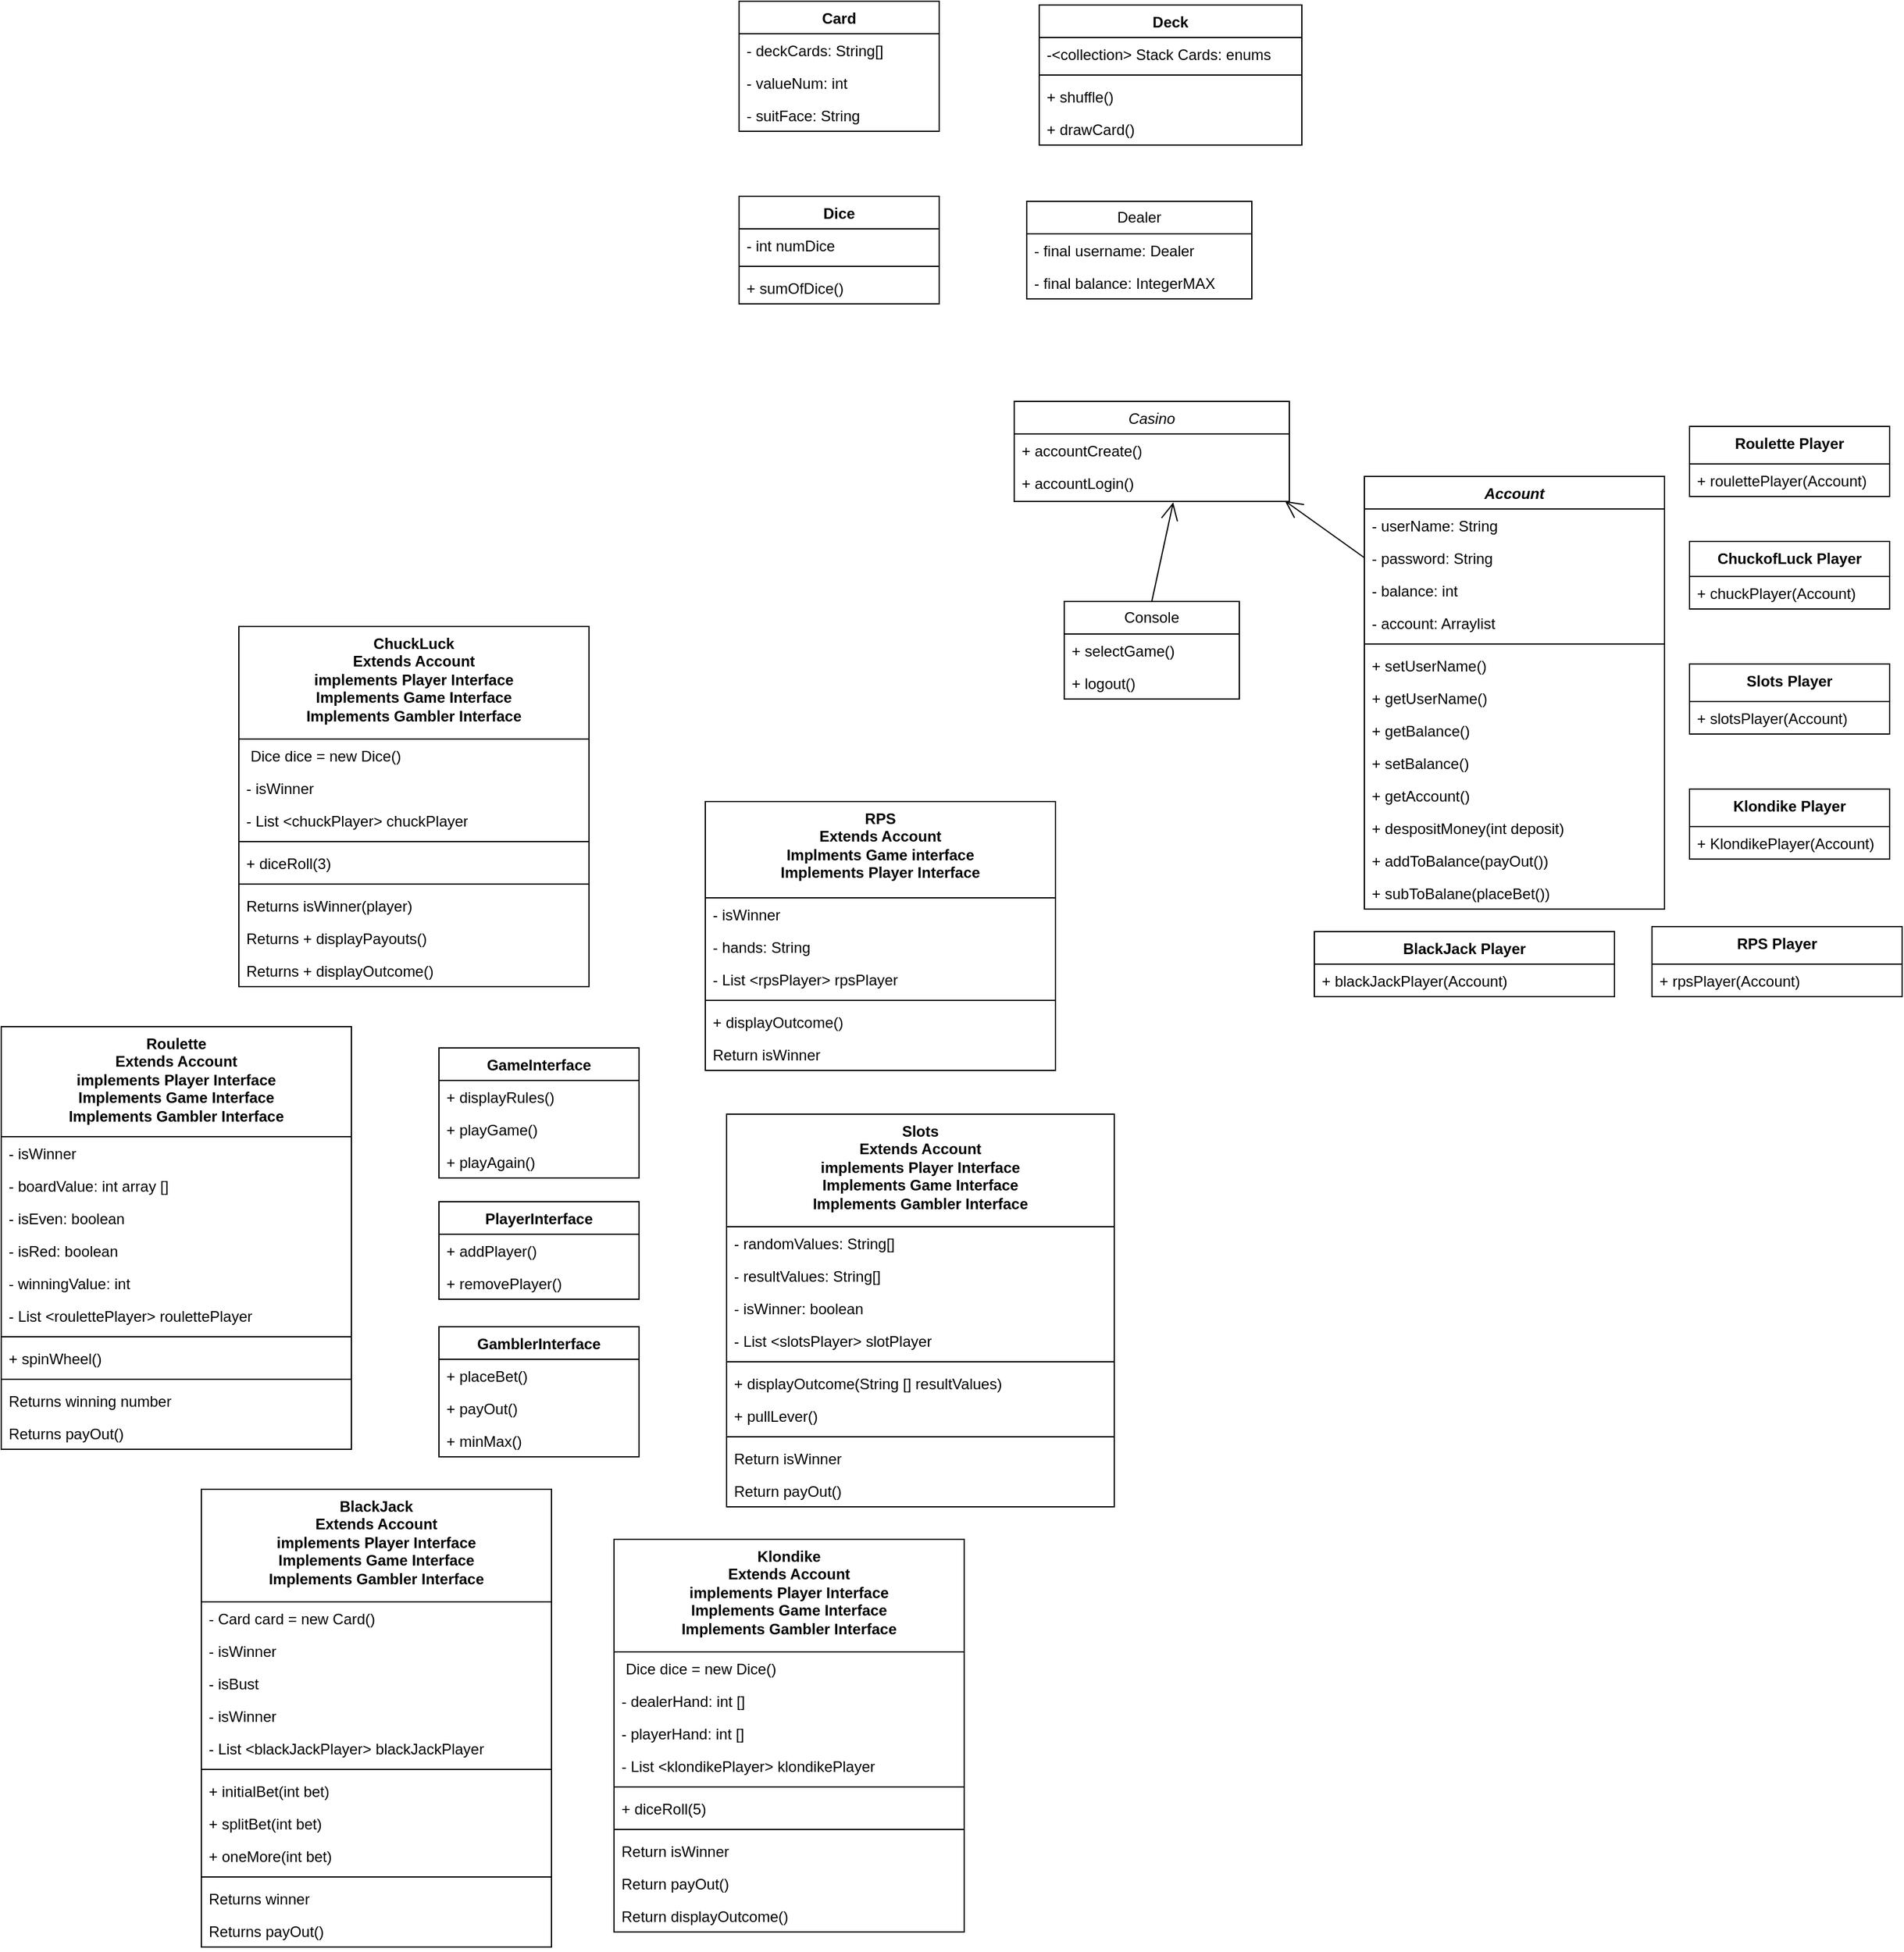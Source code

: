 <mxfile version="21.0.8" type="github">
  <diagram id="I1XcE-9HtQLq3ge9rlt2" name="Page-1">
    <mxGraphModel dx="2452" dy="1851" grid="1" gridSize="10" guides="1" tooltips="1" connect="1" arrows="1" fold="1" page="1" pageScale="1" pageWidth="827" pageHeight="1169" math="0" shadow="0">
      <root>
        <mxCell id="WIyWlLk6GJQsqaUBKTNV-0" />
        <mxCell id="WIyWlLk6GJQsqaUBKTNV-1" parent="WIyWlLk6GJQsqaUBKTNV-0" />
        <mxCell id="zkfFHV4jXpPFQw0GAbJ--0" value="Casino" style="swimlane;fontStyle=2;align=center;verticalAlign=top;childLayout=stackLayout;horizontal=1;startSize=26;horizontalStack=0;resizeParent=1;resizeLast=0;collapsible=1;marginBottom=0;rounded=0;shadow=0;strokeWidth=1;" parent="WIyWlLk6GJQsqaUBKTNV-1" vertex="1">
          <mxGeometry x="-580" y="-380" width="220" height="80" as="geometry">
            <mxRectangle x="230" y="140" width="160" height="26" as="alternateBounds" />
          </mxGeometry>
        </mxCell>
        <mxCell id="zkfFHV4jXpPFQw0GAbJ--1" value="+ accountCreate()" style="text;align=left;verticalAlign=top;spacingLeft=4;spacingRight=4;overflow=hidden;rotatable=0;points=[[0,0.5],[1,0.5]];portConstraint=eastwest;" parent="zkfFHV4jXpPFQw0GAbJ--0" vertex="1">
          <mxGeometry y="26" width="220" height="26" as="geometry" />
        </mxCell>
        <mxCell id="zkfFHV4jXpPFQw0GAbJ--2" value="+ accountLogin()" style="text;align=left;verticalAlign=top;spacingLeft=4;spacingRight=4;overflow=hidden;rotatable=0;points=[[0,0.5],[1,0.5]];portConstraint=eastwest;rounded=0;shadow=0;html=0;" parent="zkfFHV4jXpPFQw0GAbJ--0" vertex="1">
          <mxGeometry y="52" width="220" height="26" as="geometry" />
        </mxCell>
        <mxCell id="13QCqr6SBTLlew1oNA5X-10" value="GameInterface" style="swimlane;fontStyle=1;align=center;verticalAlign=top;childLayout=stackLayout;horizontal=1;startSize=26;horizontalStack=0;resizeParent=1;resizeParentMax=0;resizeLast=0;collapsible=1;marginBottom=0;whiteSpace=wrap;html=1;" parent="WIyWlLk6GJQsqaUBKTNV-1" vertex="1">
          <mxGeometry x="-1040" y="137" width="160" height="104" as="geometry" />
        </mxCell>
        <mxCell id="13QCqr6SBTLlew1oNA5X-26" value="+ displayRules()" style="text;strokeColor=none;fillColor=none;align=left;verticalAlign=top;spacingLeft=4;spacingRight=4;overflow=hidden;rotatable=0;points=[[0,0.5],[1,0.5]];portConstraint=eastwest;whiteSpace=wrap;html=1;" parent="13QCqr6SBTLlew1oNA5X-10" vertex="1">
          <mxGeometry y="26" width="160" height="26" as="geometry" />
        </mxCell>
        <mxCell id="13QCqr6SBTLlew1oNA5X-134" value="+ playGame()" style="text;strokeColor=none;fillColor=none;align=left;verticalAlign=top;spacingLeft=4;spacingRight=4;overflow=hidden;rotatable=0;points=[[0,0.5],[1,0.5]];portConstraint=eastwest;whiteSpace=wrap;html=1;" parent="13QCqr6SBTLlew1oNA5X-10" vertex="1">
          <mxGeometry y="52" width="160" height="26" as="geometry" />
        </mxCell>
        <mxCell id="8G9Kr7bCsbmnm-dw4KBg-13" value="+ playAgain()" style="text;strokeColor=none;fillColor=none;align=left;verticalAlign=top;spacingLeft=4;spacingRight=4;overflow=hidden;rotatable=0;points=[[0,0.5],[1,0.5]];portConstraint=eastwest;whiteSpace=wrap;html=1;" vertex="1" parent="13QCqr6SBTLlew1oNA5X-10">
          <mxGeometry y="78" width="160" height="26" as="geometry" />
        </mxCell>
        <mxCell id="13QCqr6SBTLlew1oNA5X-14" value="ChuckLuck&lt;br style=&quot;border-color: var(--border-color);&quot;&gt;Extends Account&lt;br style=&quot;border-color: var(--border-color);&quot;&gt;implements Player Interface&lt;br style=&quot;border-color: var(--border-color);&quot;&gt;Implements Game Interface&lt;br style=&quot;border-color: var(--border-color);&quot;&gt;Implements Gambler Interface" style="swimlane;fontStyle=1;align=center;verticalAlign=top;childLayout=stackLayout;horizontal=1;startSize=90;horizontalStack=0;resizeParent=1;resizeParentMax=0;resizeLast=0;collapsible=1;marginBottom=0;whiteSpace=wrap;html=1;" parent="WIyWlLk6GJQsqaUBKTNV-1" vertex="1">
          <mxGeometry x="-1200" y="-200" width="280" height="288" as="geometry" />
        </mxCell>
        <mxCell id="13QCqr6SBTLlew1oNA5X-15" value="&amp;nbsp;Dice dice = new Dice()" style="text;strokeColor=none;fillColor=none;align=left;verticalAlign=top;spacingLeft=4;spacingRight=4;overflow=hidden;rotatable=0;points=[[0,0.5],[1,0.5]];portConstraint=eastwest;whiteSpace=wrap;html=1;" parent="13QCqr6SBTLlew1oNA5X-14" vertex="1">
          <mxGeometry y="90" width="280" height="26" as="geometry" />
        </mxCell>
        <mxCell id="13QCqr6SBTLlew1oNA5X-138" value="- isWinner" style="text;strokeColor=none;fillColor=none;align=left;verticalAlign=top;spacingLeft=4;spacingRight=4;overflow=hidden;rotatable=0;points=[[0,0.5],[1,0.5]];portConstraint=eastwest;whiteSpace=wrap;html=1;" parent="13QCqr6SBTLlew1oNA5X-14" vertex="1">
          <mxGeometry y="116" width="280" height="26" as="geometry" />
        </mxCell>
        <mxCell id="8G9Kr7bCsbmnm-dw4KBg-11" value="- List &amp;lt;chuckPlayer&amp;gt; chuckPlayer" style="text;strokeColor=none;fillColor=none;align=left;verticalAlign=top;spacingLeft=4;spacingRight=4;overflow=hidden;rotatable=0;points=[[0,0.5],[1,0.5]];portConstraint=eastwest;whiteSpace=wrap;html=1;" vertex="1" parent="13QCqr6SBTLlew1oNA5X-14">
          <mxGeometry y="142" width="280" height="26" as="geometry" />
        </mxCell>
        <mxCell id="13QCqr6SBTLlew1oNA5X-16" value="" style="line;strokeWidth=1;fillColor=none;align=left;verticalAlign=middle;spacingTop=-1;spacingLeft=3;spacingRight=3;rotatable=0;labelPosition=right;points=[];portConstraint=eastwest;strokeColor=inherit;" parent="13QCqr6SBTLlew1oNA5X-14" vertex="1">
          <mxGeometry y="168" width="280" height="8" as="geometry" />
        </mxCell>
        <mxCell id="13QCqr6SBTLlew1oNA5X-89" value="+ diceRoll(3)" style="text;strokeColor=none;fillColor=none;align=left;verticalAlign=top;spacingLeft=4;spacingRight=4;overflow=hidden;rotatable=0;points=[[0,0.5],[1,0.5]];portConstraint=eastwest;whiteSpace=wrap;html=1;" parent="13QCqr6SBTLlew1oNA5X-14" vertex="1">
          <mxGeometry y="176" width="280" height="26" as="geometry" />
        </mxCell>
        <mxCell id="gk3prSJLdi4CNW6tawGF-6" value="" style="line;strokeWidth=1;fillColor=none;align=left;verticalAlign=middle;spacingTop=-1;spacingLeft=3;spacingRight=3;rotatable=0;labelPosition=right;points=[];portConstraint=eastwest;strokeColor=inherit;" parent="13QCqr6SBTLlew1oNA5X-14" vertex="1">
          <mxGeometry y="202" width="280" height="8" as="geometry" />
        </mxCell>
        <mxCell id="gk3prSJLdi4CNW6tawGF-4" value="Returns isWinner(player)" style="text;strokeColor=none;fillColor=none;align=left;verticalAlign=top;spacingLeft=4;spacingRight=4;overflow=hidden;rotatable=0;points=[[0,0.5],[1,0.5]];portConstraint=eastwest;whiteSpace=wrap;html=1;" parent="13QCqr6SBTLlew1oNA5X-14" vertex="1">
          <mxGeometry y="210" width="280" height="26" as="geometry" />
        </mxCell>
        <mxCell id="gk3prSJLdi4CNW6tawGF-7" value="Returns&amp;nbsp;+ displayPayouts()" style="text;strokeColor=none;fillColor=none;align=left;verticalAlign=top;spacingLeft=4;spacingRight=4;overflow=hidden;rotatable=0;points=[[0,0.5],[1,0.5]];portConstraint=eastwest;whiteSpace=wrap;html=1;" parent="13QCqr6SBTLlew1oNA5X-14" vertex="1">
          <mxGeometry y="236" width="280" height="26" as="geometry" />
        </mxCell>
        <mxCell id="13QCqr6SBTLlew1oNA5X-34" value="Returns + displayOutcome()" style="text;strokeColor=none;fillColor=none;align=left;verticalAlign=top;spacingLeft=4;spacingRight=4;overflow=hidden;rotatable=0;points=[[0,0.5],[1,0.5]];portConstraint=eastwest;whiteSpace=wrap;html=1;" parent="13QCqr6SBTLlew1oNA5X-14" vertex="1">
          <mxGeometry y="262" width="280" height="26" as="geometry" />
        </mxCell>
        <mxCell id="13QCqr6SBTLlew1oNA5X-18" value="&lt;i&gt;Account&lt;/i&gt;" style="swimlane;fontStyle=1;align=center;verticalAlign=top;childLayout=stackLayout;horizontal=1;startSize=26;horizontalStack=0;resizeParent=1;resizeParentMax=0;resizeLast=0;collapsible=1;marginBottom=0;whiteSpace=wrap;html=1;" parent="WIyWlLk6GJQsqaUBKTNV-1" vertex="1">
          <mxGeometry x="-300" y="-320" width="240" height="346" as="geometry" />
        </mxCell>
        <mxCell id="13QCqr6SBTLlew1oNA5X-19" value="- userName: String" style="text;strokeColor=none;fillColor=none;align=left;verticalAlign=top;spacingLeft=4;spacingRight=4;overflow=hidden;rotatable=0;points=[[0,0.5],[1,0.5]];portConstraint=eastwest;whiteSpace=wrap;html=1;" parent="13QCqr6SBTLlew1oNA5X-18" vertex="1">
          <mxGeometry y="26" width="240" height="26" as="geometry" />
        </mxCell>
        <mxCell id="13QCqr6SBTLlew1oNA5X-107" value="- password: String" style="text;strokeColor=none;fillColor=none;align=left;verticalAlign=top;spacingLeft=4;spacingRight=4;overflow=hidden;rotatable=0;points=[[0,0.5],[1,0.5]];portConstraint=eastwest;whiteSpace=wrap;html=1;" parent="13QCqr6SBTLlew1oNA5X-18" vertex="1">
          <mxGeometry y="52" width="240" height="26" as="geometry" />
        </mxCell>
        <mxCell id="13QCqr6SBTLlew1oNA5X-108" value="- balance: int" style="text;strokeColor=none;fillColor=none;align=left;verticalAlign=top;spacingLeft=4;spacingRight=4;overflow=hidden;rotatable=0;points=[[0,0.5],[1,0.5]];portConstraint=eastwest;whiteSpace=wrap;html=1;" parent="13QCqr6SBTLlew1oNA5X-18" vertex="1">
          <mxGeometry y="78" width="240" height="26" as="geometry" />
        </mxCell>
        <mxCell id="8G9Kr7bCsbmnm-dw4KBg-0" value="- account: Arraylist" style="text;strokeColor=none;fillColor=none;align=left;verticalAlign=top;spacingLeft=4;spacingRight=4;overflow=hidden;rotatable=0;points=[[0,0.5],[1,0.5]];portConstraint=eastwest;whiteSpace=wrap;html=1;" vertex="1" parent="13QCqr6SBTLlew1oNA5X-18">
          <mxGeometry y="104" width="240" height="26" as="geometry" />
        </mxCell>
        <mxCell id="13QCqr6SBTLlew1oNA5X-20" value="" style="line;strokeWidth=1;fillColor=none;align=left;verticalAlign=middle;spacingTop=-1;spacingLeft=3;spacingRight=3;rotatable=0;labelPosition=right;points=[];portConstraint=eastwest;strokeColor=inherit;" parent="13QCqr6SBTLlew1oNA5X-18" vertex="1">
          <mxGeometry y="130" width="240" height="8" as="geometry" />
        </mxCell>
        <mxCell id="13QCqr6SBTLlew1oNA5X-109" value="+ setUserName()" style="text;strokeColor=none;fillColor=none;align=left;verticalAlign=top;spacingLeft=4;spacingRight=4;overflow=hidden;rotatable=0;points=[[0,0.5],[1,0.5]];portConstraint=eastwest;whiteSpace=wrap;html=1;" parent="13QCqr6SBTLlew1oNA5X-18" vertex="1">
          <mxGeometry y="138" width="240" height="26" as="geometry" />
        </mxCell>
        <mxCell id="13QCqr6SBTLlew1oNA5X-21" value="+ getUserName()" style="text;strokeColor=none;fillColor=none;align=left;verticalAlign=top;spacingLeft=4;spacingRight=4;overflow=hidden;rotatable=0;points=[[0,0.5],[1,0.5]];portConstraint=eastwest;whiteSpace=wrap;html=1;" parent="13QCqr6SBTLlew1oNA5X-18" vertex="1">
          <mxGeometry y="164" width="240" height="26" as="geometry" />
        </mxCell>
        <mxCell id="13QCqr6SBTLlew1oNA5X-113" value="+ getBalance()" style="text;strokeColor=none;fillColor=none;align=left;verticalAlign=top;spacingLeft=4;spacingRight=4;overflow=hidden;rotatable=0;points=[[0,0.5],[1,0.5]];portConstraint=eastwest;whiteSpace=wrap;html=1;" parent="13QCqr6SBTLlew1oNA5X-18" vertex="1">
          <mxGeometry y="190" width="240" height="26" as="geometry" />
        </mxCell>
        <mxCell id="13QCqr6SBTLlew1oNA5X-115" value="+ setBalance()" style="text;strokeColor=none;fillColor=none;align=left;verticalAlign=top;spacingLeft=4;spacingRight=4;overflow=hidden;rotatable=0;points=[[0,0.5],[1,0.5]];portConstraint=eastwest;whiteSpace=wrap;html=1;" parent="13QCqr6SBTLlew1oNA5X-18" vertex="1">
          <mxGeometry y="216" width="240" height="26" as="geometry" />
        </mxCell>
        <mxCell id="gk3prSJLdi4CNW6tawGF-5" value="+ getAccount()" style="text;strokeColor=none;fillColor=none;align=left;verticalAlign=top;spacingLeft=4;spacingRight=4;overflow=hidden;rotatable=0;points=[[0,0.5],[1,0.5]];portConstraint=eastwest;whiteSpace=wrap;html=1;" parent="13QCqr6SBTLlew1oNA5X-18" vertex="1">
          <mxGeometry y="242" width="240" height="26" as="geometry" />
        </mxCell>
        <mxCell id="13QCqr6SBTLlew1oNA5X-118" value="+ despositMoney(int deposit)" style="text;strokeColor=none;fillColor=none;align=left;verticalAlign=top;spacingLeft=4;spacingRight=4;overflow=hidden;rotatable=0;points=[[0,0.5],[1,0.5]];portConstraint=eastwest;whiteSpace=wrap;html=1;" parent="13QCqr6SBTLlew1oNA5X-18" vertex="1">
          <mxGeometry y="268" width="240" height="26" as="geometry" />
        </mxCell>
        <mxCell id="gk3prSJLdi4CNW6tawGF-47" value="+ addToBalance(payOut())" style="text;strokeColor=none;fillColor=none;align=left;verticalAlign=top;spacingLeft=4;spacingRight=4;overflow=hidden;rotatable=0;points=[[0,0.5],[1,0.5]];portConstraint=eastwest;whiteSpace=wrap;html=1;" parent="13QCqr6SBTLlew1oNA5X-18" vertex="1">
          <mxGeometry y="294" width="240" height="26" as="geometry" />
        </mxCell>
        <mxCell id="gk3prSJLdi4CNW6tawGF-48" value="+ subToBalane(placeBet())" style="text;strokeColor=none;fillColor=none;align=left;verticalAlign=top;spacingLeft=4;spacingRight=4;overflow=hidden;rotatable=0;points=[[0,0.5],[1,0.5]];portConstraint=eastwest;whiteSpace=wrap;html=1;" parent="13QCqr6SBTLlew1oNA5X-18" vertex="1">
          <mxGeometry y="320" width="240" height="26" as="geometry" />
        </mxCell>
        <mxCell id="13QCqr6SBTLlew1oNA5X-36" value="Roulette&lt;br style=&quot;border-color: var(--border-color);&quot;&gt;Extends Account&lt;br style=&quot;border-color: var(--border-color);&quot;&gt;implements Player Interface&lt;br style=&quot;border-color: var(--border-color);&quot;&gt;Implements Game Interface&lt;br style=&quot;border-color: var(--border-color);&quot;&gt;Implements Gambler Interface" style="swimlane;fontStyle=1;align=center;verticalAlign=top;childLayout=stackLayout;horizontal=1;startSize=88;horizontalStack=0;resizeParent=1;resizeParentMax=0;resizeLast=0;collapsible=1;marginBottom=0;whiteSpace=wrap;html=1;" parent="WIyWlLk6GJQsqaUBKTNV-1" vertex="1">
          <mxGeometry x="-1390" y="120" width="280" height="338" as="geometry" />
        </mxCell>
        <mxCell id="13QCqr6SBTLlew1oNA5X-37" value="- isWinner" style="text;strokeColor=none;fillColor=none;align=left;verticalAlign=top;spacingLeft=4;spacingRight=4;overflow=hidden;rotatable=0;points=[[0,0.5],[1,0.5]];portConstraint=eastwest;whiteSpace=wrap;html=1;" parent="13QCqr6SBTLlew1oNA5X-36" vertex="1">
          <mxGeometry y="88" width="280" height="26" as="geometry" />
        </mxCell>
        <mxCell id="gk3prSJLdi4CNW6tawGF-18" value="- boardValue: int array []" style="text;strokeColor=none;fillColor=none;align=left;verticalAlign=top;spacingLeft=4;spacingRight=4;overflow=hidden;rotatable=0;points=[[0,0.5],[1,0.5]];portConstraint=eastwest;whiteSpace=wrap;html=1;" parent="13QCqr6SBTLlew1oNA5X-36" vertex="1">
          <mxGeometry y="114" width="280" height="26" as="geometry" />
        </mxCell>
        <mxCell id="gk3prSJLdi4CNW6tawGF-20" value="- isEven: boolean" style="text;strokeColor=none;fillColor=none;align=left;verticalAlign=top;spacingLeft=4;spacingRight=4;overflow=hidden;rotatable=0;points=[[0,0.5],[1,0.5]];portConstraint=eastwest;whiteSpace=wrap;html=1;" parent="13QCqr6SBTLlew1oNA5X-36" vertex="1">
          <mxGeometry y="140" width="280" height="26" as="geometry" />
        </mxCell>
        <mxCell id="gk3prSJLdi4CNW6tawGF-21" value="- isRed: boolean" style="text;strokeColor=none;fillColor=none;align=left;verticalAlign=top;spacingLeft=4;spacingRight=4;overflow=hidden;rotatable=0;points=[[0,0.5],[1,0.5]];portConstraint=eastwest;whiteSpace=wrap;html=1;" parent="13QCqr6SBTLlew1oNA5X-36" vertex="1">
          <mxGeometry y="166" width="280" height="26" as="geometry" />
        </mxCell>
        <mxCell id="gk3prSJLdi4CNW6tawGF-24" value="- winningValue: int" style="text;strokeColor=none;fillColor=none;align=left;verticalAlign=top;spacingLeft=4;spacingRight=4;overflow=hidden;rotatable=0;points=[[0,0.5],[1,0.5]];portConstraint=eastwest;whiteSpace=wrap;html=1;" parent="13QCqr6SBTLlew1oNA5X-36" vertex="1">
          <mxGeometry y="192" width="280" height="26" as="geometry" />
        </mxCell>
        <mxCell id="8G9Kr7bCsbmnm-dw4KBg-10" value="- List &amp;lt;roulettePlayer&amp;gt; roulettePlayer" style="text;strokeColor=none;fillColor=none;align=left;verticalAlign=top;spacingLeft=4;spacingRight=4;overflow=hidden;rotatable=0;points=[[0,0.5],[1,0.5]];portConstraint=eastwest;whiteSpace=wrap;html=1;" vertex="1" parent="13QCqr6SBTLlew1oNA5X-36">
          <mxGeometry y="218" width="280" height="26" as="geometry" />
        </mxCell>
        <mxCell id="13QCqr6SBTLlew1oNA5X-38" value="" style="line;strokeWidth=1;fillColor=none;align=left;verticalAlign=middle;spacingTop=-1;spacingLeft=3;spacingRight=3;rotatable=0;labelPosition=right;points=[];portConstraint=eastwest;strokeColor=inherit;" parent="13QCqr6SBTLlew1oNA5X-36" vertex="1">
          <mxGeometry y="244" width="280" height="8" as="geometry" />
        </mxCell>
        <mxCell id="13QCqr6SBTLlew1oNA5X-43" value="+ spinWheel()" style="text;strokeColor=none;fillColor=none;align=left;verticalAlign=top;spacingLeft=4;spacingRight=4;overflow=hidden;rotatable=0;points=[[0,0.5],[1,0.5]];portConstraint=eastwest;whiteSpace=wrap;html=1;" parent="13QCqr6SBTLlew1oNA5X-36" vertex="1">
          <mxGeometry y="252" width="280" height="26" as="geometry" />
        </mxCell>
        <mxCell id="gk3prSJLdi4CNW6tawGF-25" value="" style="line;strokeWidth=1;fillColor=none;align=left;verticalAlign=middle;spacingTop=-1;spacingLeft=3;spacingRight=3;rotatable=0;labelPosition=right;points=[];portConstraint=eastwest;strokeColor=inherit;" parent="13QCqr6SBTLlew1oNA5X-36" vertex="1">
          <mxGeometry y="278" width="280" height="8" as="geometry" />
        </mxCell>
        <mxCell id="gk3prSJLdi4CNW6tawGF-26" value="Returns winning number" style="text;strokeColor=none;fillColor=none;align=left;verticalAlign=top;spacingLeft=4;spacingRight=4;overflow=hidden;rotatable=0;points=[[0,0.5],[1,0.5]];portConstraint=eastwest;whiteSpace=wrap;html=1;" parent="13QCqr6SBTLlew1oNA5X-36" vertex="1">
          <mxGeometry y="286" width="280" height="26" as="geometry" />
        </mxCell>
        <mxCell id="gk3prSJLdi4CNW6tawGF-27" value="Returns payOut()" style="text;strokeColor=none;fillColor=none;align=left;verticalAlign=top;spacingLeft=4;spacingRight=4;overflow=hidden;rotatable=0;points=[[0,0.5],[1,0.5]];portConstraint=eastwest;whiteSpace=wrap;html=1;" parent="13QCqr6SBTLlew1oNA5X-36" vertex="1">
          <mxGeometry y="312" width="280" height="26" as="geometry" />
        </mxCell>
        <mxCell id="13QCqr6SBTLlew1oNA5X-44" value="BlackJack&lt;br style=&quot;border-color: var(--border-color);&quot;&gt;Extends Account&lt;br style=&quot;border-color: var(--border-color);&quot;&gt;implements Player Interface&lt;br style=&quot;border-color: var(--border-color);&quot;&gt;Implements Game Interface&lt;br style=&quot;border-color: var(--border-color);&quot;&gt;Implements Gambler Interface" style="swimlane;fontStyle=1;align=center;verticalAlign=top;childLayout=stackLayout;horizontal=1;startSize=90;horizontalStack=0;resizeParent=1;resizeParentMax=0;resizeLast=0;collapsible=1;marginBottom=0;whiteSpace=wrap;html=1;" parent="WIyWlLk6GJQsqaUBKTNV-1" vertex="1">
          <mxGeometry x="-1230" y="490" width="280" height="366" as="geometry" />
        </mxCell>
        <mxCell id="13QCqr6SBTLlew1oNA5X-45" value="- Card card = new Card()" style="text;strokeColor=none;fillColor=none;align=left;verticalAlign=top;spacingLeft=4;spacingRight=4;overflow=hidden;rotatable=0;points=[[0,0.5],[1,0.5]];portConstraint=eastwest;whiteSpace=wrap;html=1;" parent="13QCqr6SBTLlew1oNA5X-44" vertex="1">
          <mxGeometry y="90" width="280" height="26" as="geometry" />
        </mxCell>
        <mxCell id="13QCqr6SBTLlew1oNA5X-135" value="- isWinner" style="text;strokeColor=none;fillColor=none;align=left;verticalAlign=top;spacingLeft=4;spacingRight=4;overflow=hidden;rotatable=0;points=[[0,0.5],[1,0.5]];portConstraint=eastwest;whiteSpace=wrap;html=1;" parent="13QCqr6SBTLlew1oNA5X-44" vertex="1">
          <mxGeometry y="116" width="280" height="26" as="geometry" />
        </mxCell>
        <mxCell id="gk3prSJLdi4CNW6tawGF-33" value="- isBust" style="text;strokeColor=none;fillColor=none;align=left;verticalAlign=top;spacingLeft=4;spacingRight=4;overflow=hidden;rotatable=0;points=[[0,0.5],[1,0.5]];portConstraint=eastwest;whiteSpace=wrap;html=1;" parent="13QCqr6SBTLlew1oNA5X-44" vertex="1">
          <mxGeometry y="142" width="280" height="26" as="geometry" />
        </mxCell>
        <mxCell id="gk3prSJLdi4CNW6tawGF-34" value="- isWinner" style="text;strokeColor=none;fillColor=none;align=left;verticalAlign=top;spacingLeft=4;spacingRight=4;overflow=hidden;rotatable=0;points=[[0,0.5],[1,0.5]];portConstraint=eastwest;whiteSpace=wrap;html=1;" parent="13QCqr6SBTLlew1oNA5X-44" vertex="1">
          <mxGeometry y="168" width="280" height="26" as="geometry" />
        </mxCell>
        <mxCell id="8G9Kr7bCsbmnm-dw4KBg-9" value="- List &amp;lt;blackJackPlayer&amp;gt; blackJackPlayer" style="text;strokeColor=none;fillColor=none;align=left;verticalAlign=top;spacingLeft=4;spacingRight=4;overflow=hidden;rotatable=0;points=[[0,0.5],[1,0.5]];portConstraint=eastwest;whiteSpace=wrap;html=1;" vertex="1" parent="13QCqr6SBTLlew1oNA5X-44">
          <mxGeometry y="194" width="280" height="26" as="geometry" />
        </mxCell>
        <mxCell id="13QCqr6SBTLlew1oNA5X-46" value="" style="line;strokeWidth=1;fillColor=none;align=left;verticalAlign=middle;spacingTop=-1;spacingLeft=3;spacingRight=3;rotatable=0;labelPosition=right;points=[];portConstraint=eastwest;strokeColor=inherit;" parent="13QCqr6SBTLlew1oNA5X-44" vertex="1">
          <mxGeometry y="220" width="280" height="8" as="geometry" />
        </mxCell>
        <mxCell id="13QCqr6SBTLlew1oNA5X-51" value="+ initialBet(int bet)" style="text;strokeColor=none;fillColor=none;align=left;verticalAlign=top;spacingLeft=4;spacingRight=4;overflow=hidden;rotatable=0;points=[[0,0.5],[1,0.5]];portConstraint=eastwest;whiteSpace=wrap;html=1;" parent="13QCqr6SBTLlew1oNA5X-44" vertex="1">
          <mxGeometry y="228" width="280" height="26" as="geometry" />
        </mxCell>
        <mxCell id="13QCqr6SBTLlew1oNA5X-136" value="+ splitBet(int bet)" style="text;strokeColor=none;fillColor=none;align=left;verticalAlign=top;spacingLeft=4;spacingRight=4;overflow=hidden;rotatable=0;points=[[0,0.5],[1,0.5]];portConstraint=eastwest;whiteSpace=wrap;html=1;" parent="13QCqr6SBTLlew1oNA5X-44" vertex="1">
          <mxGeometry y="254" width="280" height="26" as="geometry" />
        </mxCell>
        <mxCell id="13QCqr6SBTLlew1oNA5X-137" value="+ oneMore(int bet)" style="text;strokeColor=none;fillColor=none;align=left;verticalAlign=top;spacingLeft=4;spacingRight=4;overflow=hidden;rotatable=0;points=[[0,0.5],[1,0.5]];portConstraint=eastwest;whiteSpace=wrap;html=1;" parent="13QCqr6SBTLlew1oNA5X-44" vertex="1">
          <mxGeometry y="280" width="280" height="26" as="geometry" />
        </mxCell>
        <mxCell id="gk3prSJLdi4CNW6tawGF-32" value="" style="line;strokeWidth=1;fillColor=none;align=left;verticalAlign=middle;spacingTop=-1;spacingLeft=3;spacingRight=3;rotatable=0;labelPosition=right;points=[];portConstraint=eastwest;strokeColor=inherit;" parent="13QCqr6SBTLlew1oNA5X-44" vertex="1">
          <mxGeometry y="306" width="280" height="8" as="geometry" />
        </mxCell>
        <mxCell id="gk3prSJLdi4CNW6tawGF-31" value="Returns winner" style="text;strokeColor=none;fillColor=none;align=left;verticalAlign=top;spacingLeft=4;spacingRight=4;overflow=hidden;rotatable=0;points=[[0,0.5],[1,0.5]];portConstraint=eastwest;whiteSpace=wrap;html=1;" parent="13QCqr6SBTLlew1oNA5X-44" vertex="1">
          <mxGeometry y="314" width="280" height="26" as="geometry" />
        </mxCell>
        <mxCell id="gk3prSJLdi4CNW6tawGF-42" value="Returns payOut()" style="text;strokeColor=none;fillColor=none;align=left;verticalAlign=top;spacingLeft=4;spacingRight=4;overflow=hidden;rotatable=0;points=[[0,0.5],[1,0.5]];portConstraint=eastwest;whiteSpace=wrap;html=1;" parent="13QCqr6SBTLlew1oNA5X-44" vertex="1">
          <mxGeometry y="340" width="280" height="26" as="geometry" />
        </mxCell>
        <mxCell id="13QCqr6SBTLlew1oNA5X-52" value="Slots&lt;br&gt;Extends Account&lt;br&gt;implements Player Interface&lt;br&gt;Implements Game Interface&lt;br&gt;Implements Gambler Interface" style="swimlane;fontStyle=1;align=center;verticalAlign=top;childLayout=stackLayout;horizontal=1;startSize=90;horizontalStack=0;resizeParent=1;resizeParentMax=0;resizeLast=0;collapsible=1;marginBottom=0;whiteSpace=wrap;html=1;" parent="WIyWlLk6GJQsqaUBKTNV-1" vertex="1">
          <mxGeometry x="-810" y="190" width="310" height="314" as="geometry" />
        </mxCell>
        <mxCell id="13QCqr6SBTLlew1oNA5X-53" value="- randomValues: String[]" style="text;strokeColor=none;fillColor=none;align=left;verticalAlign=top;spacingLeft=4;spacingRight=4;overflow=hidden;rotatable=0;points=[[0,0.5],[1,0.5]];portConstraint=eastwest;whiteSpace=wrap;html=1;" parent="13QCqr6SBTLlew1oNA5X-52" vertex="1">
          <mxGeometry y="90" width="310" height="26" as="geometry" />
        </mxCell>
        <mxCell id="13QCqr6SBTLlew1oNA5X-76" value="- resultValues: String[]" style="text;strokeColor=none;fillColor=none;align=left;verticalAlign=top;spacingLeft=4;spacingRight=4;overflow=hidden;rotatable=0;points=[[0,0.5],[1,0.5]];portConstraint=eastwest;whiteSpace=wrap;html=1;" parent="13QCqr6SBTLlew1oNA5X-52" vertex="1">
          <mxGeometry y="116" width="310" height="26" as="geometry" />
        </mxCell>
        <mxCell id="13QCqr6SBTLlew1oNA5X-79" value="- isWinner: boolean" style="text;strokeColor=none;fillColor=none;align=left;verticalAlign=top;spacingLeft=4;spacingRight=4;overflow=hidden;rotatable=0;points=[[0,0.5],[1,0.5]];portConstraint=eastwest;whiteSpace=wrap;html=1;" parent="13QCqr6SBTLlew1oNA5X-52" vertex="1">
          <mxGeometry y="142" width="310" height="26" as="geometry" />
        </mxCell>
        <mxCell id="8G9Kr7bCsbmnm-dw4KBg-7" value="- List &amp;lt;slotsPlayer&amp;gt; slotPlayer" style="text;strokeColor=none;fillColor=none;align=left;verticalAlign=top;spacingLeft=4;spacingRight=4;overflow=hidden;rotatable=0;points=[[0,0.5],[1,0.5]];portConstraint=eastwest;whiteSpace=wrap;html=1;" vertex="1" parent="13QCqr6SBTLlew1oNA5X-52">
          <mxGeometry y="168" width="310" height="26" as="geometry" />
        </mxCell>
        <mxCell id="13QCqr6SBTLlew1oNA5X-54" value="" style="line;strokeWidth=1;fillColor=none;align=left;verticalAlign=middle;spacingTop=-1;spacingLeft=3;spacingRight=3;rotatable=0;labelPosition=right;points=[];portConstraint=eastwest;strokeColor=inherit;" parent="13QCqr6SBTLlew1oNA5X-52" vertex="1">
          <mxGeometry y="194" width="310" height="8" as="geometry" />
        </mxCell>
        <mxCell id="13QCqr6SBTLlew1oNA5X-78" value="+ displayOutcome(String [] resultValues)" style="text;strokeColor=none;fillColor=none;align=left;verticalAlign=top;spacingLeft=4;spacingRight=4;overflow=hidden;rotatable=0;points=[[0,0.5],[1,0.5]];portConstraint=eastwest;whiteSpace=wrap;html=1;" parent="13QCqr6SBTLlew1oNA5X-52" vertex="1">
          <mxGeometry y="202" width="310" height="26" as="geometry" />
        </mxCell>
        <mxCell id="gk3prSJLdi4CNW6tawGF-50" value="+ pullLever()" style="text;strokeColor=none;fillColor=none;align=left;verticalAlign=top;spacingLeft=4;spacingRight=4;overflow=hidden;rotatable=0;points=[[0,0.5],[1,0.5]];portConstraint=eastwest;whiteSpace=wrap;html=1;" parent="13QCqr6SBTLlew1oNA5X-52" vertex="1">
          <mxGeometry y="228" width="310" height="26" as="geometry" />
        </mxCell>
        <mxCell id="gk3prSJLdi4CNW6tawGF-49" value="" style="line;strokeWidth=1;fillColor=none;align=left;verticalAlign=middle;spacingTop=-1;spacingLeft=3;spacingRight=3;rotatable=0;labelPosition=right;points=[];portConstraint=eastwest;strokeColor=inherit;" parent="13QCqr6SBTLlew1oNA5X-52" vertex="1">
          <mxGeometry y="254" width="310" height="8" as="geometry" />
        </mxCell>
        <mxCell id="gk3prSJLdi4CNW6tawGF-28" value="Return isWinner" style="text;strokeColor=none;fillColor=none;align=left;verticalAlign=top;spacingLeft=4;spacingRight=4;overflow=hidden;rotatable=0;points=[[0,0.5],[1,0.5]];portConstraint=eastwest;whiteSpace=wrap;html=1;" parent="13QCqr6SBTLlew1oNA5X-52" vertex="1">
          <mxGeometry y="262" width="310" height="26" as="geometry" />
        </mxCell>
        <mxCell id="gk3prSJLdi4CNW6tawGF-46" value="Return payOut()" style="text;strokeColor=none;fillColor=none;align=left;verticalAlign=top;spacingLeft=4;spacingRight=4;overflow=hidden;rotatable=0;points=[[0,0.5],[1,0.5]];portConstraint=eastwest;whiteSpace=wrap;html=1;" parent="13QCqr6SBTLlew1oNA5X-52" vertex="1">
          <mxGeometry y="288" width="310" height="26" as="geometry" />
        </mxCell>
        <mxCell id="13QCqr6SBTLlew1oNA5X-60" value="RPS&lt;br&gt;Extends Account&lt;br&gt;Implments Game interface&lt;br&gt;Implements Player Interface" style="swimlane;fontStyle=1;align=center;verticalAlign=top;childLayout=stackLayout;horizontal=1;startSize=77;horizontalStack=0;resizeParent=1;resizeParentMax=0;resizeLast=0;collapsible=1;marginBottom=0;whiteSpace=wrap;html=1;" parent="WIyWlLk6GJQsqaUBKTNV-1" vertex="1">
          <mxGeometry x="-827" y="-60" width="280" height="215" as="geometry" />
        </mxCell>
        <mxCell id="13QCqr6SBTLlew1oNA5X-61" value="- isWinner" style="text;strokeColor=none;fillColor=none;align=left;verticalAlign=top;spacingLeft=4;spacingRight=4;overflow=hidden;rotatable=0;points=[[0,0.5],[1,0.5]];portConstraint=eastwest;whiteSpace=wrap;html=1;" parent="13QCqr6SBTLlew1oNA5X-60" vertex="1">
          <mxGeometry y="77" width="280" height="26" as="geometry" />
        </mxCell>
        <mxCell id="gk3prSJLdi4CNW6tawGF-44" value="- hands: String" style="text;strokeColor=none;fillColor=none;align=left;verticalAlign=top;spacingLeft=4;spacingRight=4;overflow=hidden;rotatable=0;points=[[0,0.5],[1,0.5]];portConstraint=eastwest;whiteSpace=wrap;html=1;" parent="13QCqr6SBTLlew1oNA5X-60" vertex="1">
          <mxGeometry y="103" width="280" height="26" as="geometry" />
        </mxCell>
        <mxCell id="8G9Kr7bCsbmnm-dw4KBg-12" value="- List &amp;lt;rpsPlayer&amp;gt; rpsPlayer" style="text;strokeColor=none;fillColor=none;align=left;verticalAlign=top;spacingLeft=4;spacingRight=4;overflow=hidden;rotatable=0;points=[[0,0.5],[1,0.5]];portConstraint=eastwest;whiteSpace=wrap;html=1;" vertex="1" parent="13QCqr6SBTLlew1oNA5X-60">
          <mxGeometry y="129" width="280" height="26" as="geometry" />
        </mxCell>
        <mxCell id="13QCqr6SBTLlew1oNA5X-62" value="" style="line;strokeWidth=1;fillColor=none;align=left;verticalAlign=middle;spacingTop=-1;spacingLeft=3;spacingRight=3;rotatable=0;labelPosition=right;points=[];portConstraint=eastwest;strokeColor=inherit;" parent="13QCqr6SBTLlew1oNA5X-60" vertex="1">
          <mxGeometry y="155" width="280" height="8" as="geometry" />
        </mxCell>
        <mxCell id="13QCqr6SBTLlew1oNA5X-66" value="+ displayOutcome()" style="text;strokeColor=none;fillColor=none;align=left;verticalAlign=top;spacingLeft=4;spacingRight=4;overflow=hidden;rotatable=0;points=[[0,0.5],[1,0.5]];portConstraint=eastwest;whiteSpace=wrap;html=1;" parent="13QCqr6SBTLlew1oNA5X-60" vertex="1">
          <mxGeometry y="163" width="280" height="26" as="geometry" />
        </mxCell>
        <mxCell id="gk3prSJLdi4CNW6tawGF-30" value="Return isWinner" style="text;strokeColor=none;fillColor=none;align=left;verticalAlign=top;spacingLeft=4;spacingRight=4;overflow=hidden;rotatable=0;points=[[0,0.5],[1,0.5]];portConstraint=eastwest;whiteSpace=wrap;html=1;" parent="13QCqr6SBTLlew1oNA5X-60" vertex="1">
          <mxGeometry y="189" width="280" height="26" as="geometry" />
        </mxCell>
        <mxCell id="13QCqr6SBTLlew1oNA5X-68" value="Klondike&lt;br style=&quot;border-color: var(--border-color);&quot;&gt;Extends Account&lt;br style=&quot;border-color: var(--border-color);&quot;&gt;implements Player Interface&lt;br style=&quot;border-color: var(--border-color);&quot;&gt;Implements Game Interface&lt;br style=&quot;border-color: var(--border-color);&quot;&gt;Implements Gambler Interface" style="swimlane;fontStyle=1;align=center;verticalAlign=top;childLayout=stackLayout;horizontal=1;startSize=90;horizontalStack=0;resizeParent=1;resizeParentMax=0;resizeLast=0;collapsible=1;marginBottom=0;whiteSpace=wrap;html=1;" parent="WIyWlLk6GJQsqaUBKTNV-1" vertex="1">
          <mxGeometry x="-900" y="530" width="280" height="314" as="geometry" />
        </mxCell>
        <mxCell id="13QCqr6SBTLlew1oNA5X-69" value="&amp;nbsp;Dice dice = new Dice()" style="text;strokeColor=none;fillColor=none;align=left;verticalAlign=top;spacingLeft=4;spacingRight=4;overflow=hidden;rotatable=0;points=[[0,0.5],[1,0.5]];portConstraint=eastwest;whiteSpace=wrap;html=1;" parent="13QCqr6SBTLlew1oNA5X-68" vertex="1">
          <mxGeometry y="90" width="280" height="26" as="geometry" />
        </mxCell>
        <mxCell id="13QCqr6SBTLlew1oNA5X-80" value="- dealerHand: int []" style="text;strokeColor=none;fillColor=none;align=left;verticalAlign=top;spacingLeft=4;spacingRight=4;overflow=hidden;rotatable=0;points=[[0,0.5],[1,0.5]];portConstraint=eastwest;whiteSpace=wrap;html=1;" parent="13QCqr6SBTLlew1oNA5X-68" vertex="1">
          <mxGeometry y="116" width="280" height="26" as="geometry" />
        </mxCell>
        <mxCell id="13QCqr6SBTLlew1oNA5X-139" value="- playerHand: int []" style="text;strokeColor=none;fillColor=none;align=left;verticalAlign=top;spacingLeft=4;spacingRight=4;overflow=hidden;rotatable=0;points=[[0,0.5],[1,0.5]];portConstraint=eastwest;whiteSpace=wrap;html=1;" parent="13QCqr6SBTLlew1oNA5X-68" vertex="1">
          <mxGeometry y="142" width="280" height="26" as="geometry" />
        </mxCell>
        <mxCell id="8G9Kr7bCsbmnm-dw4KBg-8" value="- List &amp;lt;klondikePlayer&amp;gt; klondikePlayer" style="text;strokeColor=none;fillColor=none;align=left;verticalAlign=top;spacingLeft=4;spacingRight=4;overflow=hidden;rotatable=0;points=[[0,0.5],[1,0.5]];portConstraint=eastwest;whiteSpace=wrap;html=1;" vertex="1" parent="13QCqr6SBTLlew1oNA5X-68">
          <mxGeometry y="168" width="280" height="26" as="geometry" />
        </mxCell>
        <mxCell id="13QCqr6SBTLlew1oNA5X-70" value="" style="line;strokeWidth=1;fillColor=none;align=left;verticalAlign=middle;spacingTop=-1;spacingLeft=3;spacingRight=3;rotatable=0;labelPosition=right;points=[];portConstraint=eastwest;strokeColor=inherit;" parent="13QCqr6SBTLlew1oNA5X-68" vertex="1">
          <mxGeometry y="194" width="280" height="8" as="geometry" />
        </mxCell>
        <mxCell id="13QCqr6SBTLlew1oNA5X-88" value="+ diceRoll(5)" style="text;strokeColor=none;fillColor=none;align=left;verticalAlign=top;spacingLeft=4;spacingRight=4;overflow=hidden;rotatable=0;points=[[0,0.5],[1,0.5]];portConstraint=eastwest;whiteSpace=wrap;html=1;" parent="13QCqr6SBTLlew1oNA5X-68" vertex="1">
          <mxGeometry y="202" width="280" height="26" as="geometry" />
        </mxCell>
        <mxCell id="gk3prSJLdi4CNW6tawGF-43" value="" style="line;strokeWidth=1;fillColor=none;align=left;verticalAlign=middle;spacingTop=-1;spacingLeft=3;spacingRight=3;rotatable=0;labelPosition=right;points=[];portConstraint=eastwest;strokeColor=inherit;" parent="13QCqr6SBTLlew1oNA5X-68" vertex="1">
          <mxGeometry y="228" width="280" height="8" as="geometry" />
        </mxCell>
        <mxCell id="gk3prSJLdi4CNW6tawGF-29" value="Return isWinner" style="text;strokeColor=none;fillColor=none;align=left;verticalAlign=top;spacingLeft=4;spacingRight=4;overflow=hidden;rotatable=0;points=[[0,0.5],[1,0.5]];portConstraint=eastwest;whiteSpace=wrap;html=1;" parent="13QCqr6SBTLlew1oNA5X-68" vertex="1">
          <mxGeometry y="236" width="280" height="26" as="geometry" />
        </mxCell>
        <mxCell id="gk3prSJLdi4CNW6tawGF-45" value="Return payOut()" style="text;strokeColor=none;fillColor=none;align=left;verticalAlign=top;spacingLeft=4;spacingRight=4;overflow=hidden;rotatable=0;points=[[0,0.5],[1,0.5]];portConstraint=eastwest;whiteSpace=wrap;html=1;" parent="13QCqr6SBTLlew1oNA5X-68" vertex="1">
          <mxGeometry y="262" width="280" height="26" as="geometry" />
        </mxCell>
        <mxCell id="gk3prSJLdi4CNW6tawGF-51" value="Return displayOutcome()" style="text;strokeColor=none;fillColor=none;align=left;verticalAlign=top;spacingLeft=4;spacingRight=4;overflow=hidden;rotatable=0;points=[[0,0.5],[1,0.5]];portConstraint=eastwest;whiteSpace=wrap;html=1;" parent="13QCqr6SBTLlew1oNA5X-68" vertex="1">
          <mxGeometry y="288" width="280" height="26" as="geometry" />
        </mxCell>
        <mxCell id="13QCqr6SBTLlew1oNA5X-103" value="Console" style="swimlane;fontStyle=0;childLayout=stackLayout;horizontal=1;startSize=26;fillColor=none;horizontalStack=0;resizeParent=1;resizeParentMax=0;resizeLast=0;collapsible=1;marginBottom=0;whiteSpace=wrap;html=1;" parent="WIyWlLk6GJQsqaUBKTNV-1" vertex="1">
          <mxGeometry x="-540" y="-220" width="140" height="78" as="geometry" />
        </mxCell>
        <mxCell id="13QCqr6SBTLlew1oNA5X-104" value="+ selectGame()" style="text;strokeColor=none;fillColor=none;align=left;verticalAlign=top;spacingLeft=4;spacingRight=4;overflow=hidden;rotatable=0;points=[[0,0.5],[1,0.5]];portConstraint=eastwest;whiteSpace=wrap;html=1;" parent="13QCqr6SBTLlew1oNA5X-103" vertex="1">
          <mxGeometry y="26" width="140" height="26" as="geometry" />
        </mxCell>
        <mxCell id="13QCqr6SBTLlew1oNA5X-105" value="+ logout()" style="text;strokeColor=none;fillColor=none;align=left;verticalAlign=top;spacingLeft=4;spacingRight=4;overflow=hidden;rotatable=0;points=[[0,0.5],[1,0.5]];portConstraint=eastwest;whiteSpace=wrap;html=1;" parent="13QCqr6SBTLlew1oNA5X-103" vertex="1">
          <mxGeometry y="52" width="140" height="26" as="geometry" />
        </mxCell>
        <mxCell id="13QCqr6SBTLlew1oNA5X-120" value="Dice" style="swimlane;fontStyle=1;align=center;verticalAlign=top;childLayout=stackLayout;horizontal=1;startSize=26;horizontalStack=0;resizeParent=1;resizeParentMax=0;resizeLast=0;collapsible=1;marginBottom=0;whiteSpace=wrap;html=1;" parent="WIyWlLk6GJQsqaUBKTNV-1" vertex="1">
          <mxGeometry x="-800" y="-544" width="160" height="86" as="geometry" />
        </mxCell>
        <mxCell id="13QCqr6SBTLlew1oNA5X-121" value="- int numDice" style="text;strokeColor=none;fillColor=none;align=left;verticalAlign=top;spacingLeft=4;spacingRight=4;overflow=hidden;rotatable=0;points=[[0,0.5],[1,0.5]];portConstraint=eastwest;whiteSpace=wrap;html=1;" parent="13QCqr6SBTLlew1oNA5X-120" vertex="1">
          <mxGeometry y="26" width="160" height="26" as="geometry" />
        </mxCell>
        <mxCell id="13QCqr6SBTLlew1oNA5X-122" value="" style="line;strokeWidth=1;fillColor=none;align=left;verticalAlign=middle;spacingTop=-1;spacingLeft=3;spacingRight=3;rotatable=0;labelPosition=right;points=[];portConstraint=eastwest;strokeColor=inherit;" parent="13QCqr6SBTLlew1oNA5X-120" vertex="1">
          <mxGeometry y="52" width="160" height="8" as="geometry" />
        </mxCell>
        <mxCell id="13QCqr6SBTLlew1oNA5X-123" value="+ sumOfDice()" style="text;strokeColor=none;fillColor=none;align=left;verticalAlign=top;spacingLeft=4;spacingRight=4;overflow=hidden;rotatable=0;points=[[0,0.5],[1,0.5]];portConstraint=eastwest;whiteSpace=wrap;html=1;" parent="13QCqr6SBTLlew1oNA5X-120" vertex="1">
          <mxGeometry y="60" width="160" height="26" as="geometry" />
        </mxCell>
        <mxCell id="13QCqr6SBTLlew1oNA5X-124" value="Dealer" style="swimlane;fontStyle=0;childLayout=stackLayout;horizontal=1;startSize=26;fillColor=none;horizontalStack=0;resizeParent=1;resizeParentMax=0;resizeLast=0;collapsible=1;marginBottom=0;whiteSpace=wrap;html=1;" parent="WIyWlLk6GJQsqaUBKTNV-1" vertex="1">
          <mxGeometry x="-570" y="-540" width="180" height="78" as="geometry" />
        </mxCell>
        <mxCell id="13QCqr6SBTLlew1oNA5X-125" value="- final username: Dealer" style="text;strokeColor=none;fillColor=none;align=left;verticalAlign=top;spacingLeft=4;spacingRight=4;overflow=hidden;rotatable=0;points=[[0,0.5],[1,0.5]];portConstraint=eastwest;whiteSpace=wrap;html=1;" parent="13QCqr6SBTLlew1oNA5X-124" vertex="1">
          <mxGeometry y="26" width="180" height="26" as="geometry" />
        </mxCell>
        <mxCell id="13QCqr6SBTLlew1oNA5X-126" value="- final balance: IntegerMAX" style="text;strokeColor=none;fillColor=none;align=left;verticalAlign=top;spacingLeft=4;spacingRight=4;overflow=hidden;rotatable=0;points=[[0,0.5],[1,0.5]];portConstraint=eastwest;whiteSpace=wrap;html=1;" parent="13QCqr6SBTLlew1oNA5X-124" vertex="1">
          <mxGeometry y="52" width="180" height="26" as="geometry" />
        </mxCell>
        <mxCell id="13QCqr6SBTLlew1oNA5X-128" value="Card" style="swimlane;fontStyle=1;align=center;verticalAlign=top;childLayout=stackLayout;horizontal=1;startSize=26;horizontalStack=0;resizeParent=1;resizeParentMax=0;resizeLast=0;collapsible=1;marginBottom=0;whiteSpace=wrap;html=1;" parent="WIyWlLk6GJQsqaUBKTNV-1" vertex="1">
          <mxGeometry x="-800" y="-700" width="160" height="104" as="geometry" />
        </mxCell>
        <mxCell id="13QCqr6SBTLlew1oNA5X-129" value="- deckCards: String[]" style="text;strokeColor=none;fillColor=none;align=left;verticalAlign=top;spacingLeft=4;spacingRight=4;overflow=hidden;rotatable=0;points=[[0,0.5],[1,0.5]];portConstraint=eastwest;whiteSpace=wrap;html=1;" parent="13QCqr6SBTLlew1oNA5X-128" vertex="1">
          <mxGeometry y="26" width="160" height="26" as="geometry" />
        </mxCell>
        <mxCell id="gk3prSJLdi4CNW6tawGF-40" value="- valueNum: int" style="text;strokeColor=none;fillColor=none;align=left;verticalAlign=top;spacingLeft=4;spacingRight=4;overflow=hidden;rotatable=0;points=[[0,0.5],[1,0.5]];portConstraint=eastwest;whiteSpace=wrap;html=1;" parent="13QCqr6SBTLlew1oNA5X-128" vertex="1">
          <mxGeometry y="52" width="160" height="26" as="geometry" />
        </mxCell>
        <mxCell id="gk3prSJLdi4CNW6tawGF-41" value="- suitFace: String" style="text;strokeColor=none;fillColor=none;align=left;verticalAlign=top;spacingLeft=4;spacingRight=4;overflow=hidden;rotatable=0;points=[[0,0.5],[1,0.5]];portConstraint=eastwest;whiteSpace=wrap;html=1;" parent="13QCqr6SBTLlew1oNA5X-128" vertex="1">
          <mxGeometry y="78" width="160" height="26" as="geometry" />
        </mxCell>
        <mxCell id="13QCqr6SBTLlew1oNA5X-140" value="Roulette Player" style="swimlane;fontStyle=1;align=center;verticalAlign=top;childLayout=stackLayout;horizontal=1;startSize=30;horizontalStack=0;resizeParent=1;resizeParentMax=0;resizeLast=0;collapsible=1;marginBottom=0;whiteSpace=wrap;html=1;" parent="WIyWlLk6GJQsqaUBKTNV-1" vertex="1">
          <mxGeometry x="-40" y="-360" width="160" height="56" as="geometry" />
        </mxCell>
        <mxCell id="13QCqr6SBTLlew1oNA5X-141" value="+ roulettePlayer(Account)" style="text;strokeColor=none;fillColor=none;align=left;verticalAlign=top;spacingLeft=4;spacingRight=4;overflow=hidden;rotatable=0;points=[[0,0.5],[1,0.5]];portConstraint=eastwest;whiteSpace=wrap;html=1;" parent="13QCqr6SBTLlew1oNA5X-140" vertex="1">
          <mxGeometry y="30" width="160" height="26" as="geometry" />
        </mxCell>
        <mxCell id="13QCqr6SBTLlew1oNA5X-144" value="RPS Player" style="swimlane;fontStyle=1;align=center;verticalAlign=top;childLayout=stackLayout;horizontal=1;startSize=30;horizontalStack=0;resizeParent=1;resizeParentMax=0;resizeLast=0;collapsible=1;marginBottom=0;whiteSpace=wrap;html=1;" parent="WIyWlLk6GJQsqaUBKTNV-1" vertex="1">
          <mxGeometry x="-70" y="40" width="200" height="56" as="geometry" />
        </mxCell>
        <mxCell id="13QCqr6SBTLlew1oNA5X-145" value="+ rpsPlayer(Account)" style="text;strokeColor=none;fillColor=none;align=left;verticalAlign=top;spacingLeft=4;spacingRight=4;overflow=hidden;rotatable=0;points=[[0,0.5],[1,0.5]];portConstraint=eastwest;whiteSpace=wrap;html=1;" parent="13QCqr6SBTLlew1oNA5X-144" vertex="1">
          <mxGeometry y="30" width="200" height="26" as="geometry" />
        </mxCell>
        <mxCell id="13QCqr6SBTLlew1oNA5X-148" value="BlackJack Player" style="swimlane;fontStyle=1;align=center;verticalAlign=top;childLayout=stackLayout;horizontal=1;startSize=26;horizontalStack=0;resizeParent=1;resizeParentMax=0;resizeLast=0;collapsible=1;marginBottom=0;whiteSpace=wrap;html=1;" parent="WIyWlLk6GJQsqaUBKTNV-1" vertex="1">
          <mxGeometry x="-340" y="44" width="240" height="52" as="geometry" />
        </mxCell>
        <mxCell id="13QCqr6SBTLlew1oNA5X-149" value="+ blackJackPlayer(Account)" style="text;strokeColor=none;fillColor=none;align=left;verticalAlign=top;spacingLeft=4;spacingRight=4;overflow=hidden;rotatable=0;points=[[0,0.5],[1,0.5]];portConstraint=eastwest;whiteSpace=wrap;html=1;" parent="13QCqr6SBTLlew1oNA5X-148" vertex="1">
          <mxGeometry y="26" width="240" height="26" as="geometry" />
        </mxCell>
        <mxCell id="13QCqr6SBTLlew1oNA5X-152" value="Klondike Player" style="swimlane;fontStyle=1;align=center;verticalAlign=top;childLayout=stackLayout;horizontal=1;startSize=30;horizontalStack=0;resizeParent=1;resizeParentMax=0;resizeLast=0;collapsible=1;marginBottom=0;whiteSpace=wrap;html=1;" parent="WIyWlLk6GJQsqaUBKTNV-1" vertex="1">
          <mxGeometry x="-40" y="-70" width="160" height="56" as="geometry" />
        </mxCell>
        <mxCell id="13QCqr6SBTLlew1oNA5X-153" value="+ KlondikePlayer(Account)" style="text;strokeColor=none;fillColor=none;align=left;verticalAlign=top;spacingLeft=4;spacingRight=4;overflow=hidden;rotatable=0;points=[[0,0.5],[1,0.5]];portConstraint=eastwest;whiteSpace=wrap;html=1;" parent="13QCqr6SBTLlew1oNA5X-152" vertex="1">
          <mxGeometry y="30" width="160" height="26" as="geometry" />
        </mxCell>
        <mxCell id="13QCqr6SBTLlew1oNA5X-156" value="Slots Player" style="swimlane;fontStyle=1;align=center;verticalAlign=top;childLayout=stackLayout;horizontal=1;startSize=30;horizontalStack=0;resizeParent=1;resizeParentMax=0;resizeLast=0;collapsible=1;marginBottom=0;whiteSpace=wrap;html=1;" parent="WIyWlLk6GJQsqaUBKTNV-1" vertex="1">
          <mxGeometry x="-40" y="-170" width="160" height="56" as="geometry" />
        </mxCell>
        <mxCell id="13QCqr6SBTLlew1oNA5X-157" value="+ slotsPlayer(Account)" style="text;strokeColor=none;fillColor=none;align=left;verticalAlign=top;spacingLeft=4;spacingRight=4;overflow=hidden;rotatable=0;points=[[0,0.5],[1,0.5]];portConstraint=eastwest;whiteSpace=wrap;html=1;" parent="13QCqr6SBTLlew1oNA5X-156" vertex="1">
          <mxGeometry y="30" width="160" height="26" as="geometry" />
        </mxCell>
        <mxCell id="13QCqr6SBTLlew1oNA5X-160" value="ChuckofLuck Player" style="swimlane;fontStyle=1;align=center;verticalAlign=top;childLayout=stackLayout;horizontal=1;startSize=28;horizontalStack=0;resizeParent=1;resizeParentMax=0;resizeLast=0;collapsible=1;marginBottom=0;whiteSpace=wrap;html=1;" parent="WIyWlLk6GJQsqaUBKTNV-1" vertex="1">
          <mxGeometry x="-40" y="-268" width="160" height="54" as="geometry" />
        </mxCell>
        <mxCell id="13QCqr6SBTLlew1oNA5X-161" value="+ chuckPlayer(Account)" style="text;strokeColor=none;fillColor=none;align=left;verticalAlign=top;spacingLeft=4;spacingRight=4;overflow=hidden;rotatable=0;points=[[0,0.5],[1,0.5]];portConstraint=eastwest;whiteSpace=wrap;html=1;" parent="13QCqr6SBTLlew1oNA5X-160" vertex="1">
          <mxGeometry y="28" width="160" height="26" as="geometry" />
        </mxCell>
        <mxCell id="13QCqr6SBTLlew1oNA5X-171" value="" style="endArrow=open;endFill=1;endSize=12;html=1;rounded=0;entryX=0.578;entryY=1.106;entryDx=0;entryDy=0;entryPerimeter=0;exitX=0.5;exitY=0;exitDx=0;exitDy=0;" parent="WIyWlLk6GJQsqaUBKTNV-1" source="13QCqr6SBTLlew1oNA5X-103" target="zkfFHV4jXpPFQw0GAbJ--2" edge="1">
          <mxGeometry width="160" relative="1" as="geometry">
            <mxPoint x="-490" y="-260" as="sourcePoint" />
            <mxPoint x="-330" y="-260" as="targetPoint" />
          </mxGeometry>
        </mxCell>
        <mxCell id="13QCqr6SBTLlew1oNA5X-173" value="" style="endArrow=open;endFill=1;endSize=12;html=1;rounded=0;entryX=0.984;entryY=1.061;entryDx=0;entryDy=0;entryPerimeter=0;exitX=0;exitY=0.5;exitDx=0;exitDy=0;" parent="WIyWlLk6GJQsqaUBKTNV-1" source="13QCqr6SBTLlew1oNA5X-107" target="zkfFHV4jXpPFQw0GAbJ--2" edge="1">
          <mxGeometry width="160" relative="1" as="geometry">
            <mxPoint x="-390" y="-250" as="sourcePoint" />
            <mxPoint x="-230" y="-250" as="targetPoint" />
          </mxGeometry>
        </mxCell>
        <mxCell id="gk3prSJLdi4CNW6tawGF-10" value="GamblerInterface" style="swimlane;fontStyle=1;align=center;verticalAlign=top;childLayout=stackLayout;horizontal=1;startSize=26;horizontalStack=0;resizeParent=1;resizeParentMax=0;resizeLast=0;collapsible=1;marginBottom=0;whiteSpace=wrap;html=1;" parent="WIyWlLk6GJQsqaUBKTNV-1" vertex="1">
          <mxGeometry x="-1040" y="360" width="160" height="104" as="geometry" />
        </mxCell>
        <mxCell id="gk3prSJLdi4CNW6tawGF-11" value="+ placeBet()" style="text;strokeColor=none;fillColor=none;align=left;verticalAlign=top;spacingLeft=4;spacingRight=4;overflow=hidden;rotatable=0;points=[[0,0.5],[1,0.5]];portConstraint=eastwest;whiteSpace=wrap;html=1;" parent="gk3prSJLdi4CNW6tawGF-10" vertex="1">
          <mxGeometry y="26" width="160" height="26" as="geometry" />
        </mxCell>
        <mxCell id="gk3prSJLdi4CNW6tawGF-14" value="+ payOut()" style="text;strokeColor=none;fillColor=none;align=left;verticalAlign=top;spacingLeft=4;spacingRight=4;overflow=hidden;rotatable=0;points=[[0,0.5],[1,0.5]];portConstraint=eastwest;whiteSpace=wrap;html=1;" parent="gk3prSJLdi4CNW6tawGF-10" vertex="1">
          <mxGeometry y="52" width="160" height="26" as="geometry" />
        </mxCell>
        <mxCell id="gk3prSJLdi4CNW6tawGF-15" value="+ minMax()" style="text;strokeColor=none;fillColor=none;align=left;verticalAlign=top;spacingLeft=4;spacingRight=4;overflow=hidden;rotatable=0;points=[[0,0.5],[1,0.5]];portConstraint=eastwest;whiteSpace=wrap;html=1;" parent="gk3prSJLdi4CNW6tawGF-10" vertex="1">
          <mxGeometry y="78" width="160" height="26" as="geometry" />
        </mxCell>
        <mxCell id="gk3prSJLdi4CNW6tawGF-35" value="Deck" style="swimlane;fontStyle=1;align=center;verticalAlign=top;childLayout=stackLayout;horizontal=1;startSize=26;horizontalStack=0;resizeParent=1;resizeParentMax=0;resizeLast=0;collapsible=1;marginBottom=0;whiteSpace=wrap;html=1;" parent="WIyWlLk6GJQsqaUBKTNV-1" vertex="1">
          <mxGeometry x="-560" y="-697" width="210" height="112" as="geometry" />
        </mxCell>
        <mxCell id="gk3prSJLdi4CNW6tawGF-36" value="-&amp;lt;collection&amp;gt; Stack Cards: enums" style="text;strokeColor=none;fillColor=none;align=left;verticalAlign=top;spacingLeft=4;spacingRight=4;overflow=hidden;rotatable=0;points=[[0,0.5],[1,0.5]];portConstraint=eastwest;whiteSpace=wrap;html=1;" parent="gk3prSJLdi4CNW6tawGF-35" vertex="1">
          <mxGeometry y="26" width="210" height="26" as="geometry" />
        </mxCell>
        <mxCell id="gk3prSJLdi4CNW6tawGF-37" value="" style="line;strokeWidth=1;fillColor=none;align=left;verticalAlign=middle;spacingTop=-1;spacingLeft=3;spacingRight=3;rotatable=0;labelPosition=right;points=[];portConstraint=eastwest;strokeColor=inherit;" parent="gk3prSJLdi4CNW6tawGF-35" vertex="1">
          <mxGeometry y="52" width="210" height="8" as="geometry" />
        </mxCell>
        <mxCell id="gk3prSJLdi4CNW6tawGF-38" value="+ shuffle()" style="text;strokeColor=none;fillColor=none;align=left;verticalAlign=top;spacingLeft=4;spacingRight=4;overflow=hidden;rotatable=0;points=[[0,0.5],[1,0.5]];portConstraint=eastwest;whiteSpace=wrap;html=1;" parent="gk3prSJLdi4CNW6tawGF-35" vertex="1">
          <mxGeometry y="60" width="210" height="26" as="geometry" />
        </mxCell>
        <mxCell id="13QCqr6SBTLlew1oNA5X-132" value="+ drawCard()" style="text;strokeColor=none;fillColor=none;align=left;verticalAlign=top;spacingLeft=4;spacingRight=4;overflow=hidden;rotatable=0;points=[[0,0.5],[1,0.5]];portConstraint=eastwest;whiteSpace=wrap;html=1;" parent="gk3prSJLdi4CNW6tawGF-35" vertex="1">
          <mxGeometry y="86" width="210" height="26" as="geometry" />
        </mxCell>
        <mxCell id="8G9Kr7bCsbmnm-dw4KBg-2" value="PlayerInterface" style="swimlane;fontStyle=1;align=center;verticalAlign=top;childLayout=stackLayout;horizontal=1;startSize=26;horizontalStack=0;resizeParent=1;resizeParentMax=0;resizeLast=0;collapsible=1;marginBottom=0;whiteSpace=wrap;html=1;" vertex="1" parent="WIyWlLk6GJQsqaUBKTNV-1">
          <mxGeometry x="-1040" y="260" width="160" height="78" as="geometry" />
        </mxCell>
        <mxCell id="8G9Kr7bCsbmnm-dw4KBg-5" value="+ addPlayer()" style="text;strokeColor=none;fillColor=none;align=left;verticalAlign=top;spacingLeft=4;spacingRight=4;overflow=hidden;rotatable=0;points=[[0,0.5],[1,0.5]];portConstraint=eastwest;whiteSpace=wrap;html=1;" vertex="1" parent="8G9Kr7bCsbmnm-dw4KBg-2">
          <mxGeometry y="26" width="160" height="26" as="geometry" />
        </mxCell>
        <mxCell id="8G9Kr7bCsbmnm-dw4KBg-6" value="+ removePlayer()" style="text;strokeColor=none;fillColor=none;align=left;verticalAlign=top;spacingLeft=4;spacingRight=4;overflow=hidden;rotatable=0;points=[[0,0.5],[1,0.5]];portConstraint=eastwest;whiteSpace=wrap;html=1;" vertex="1" parent="8G9Kr7bCsbmnm-dw4KBg-2">
          <mxGeometry y="52" width="160" height="26" as="geometry" />
        </mxCell>
      </root>
    </mxGraphModel>
  </diagram>
</mxfile>
